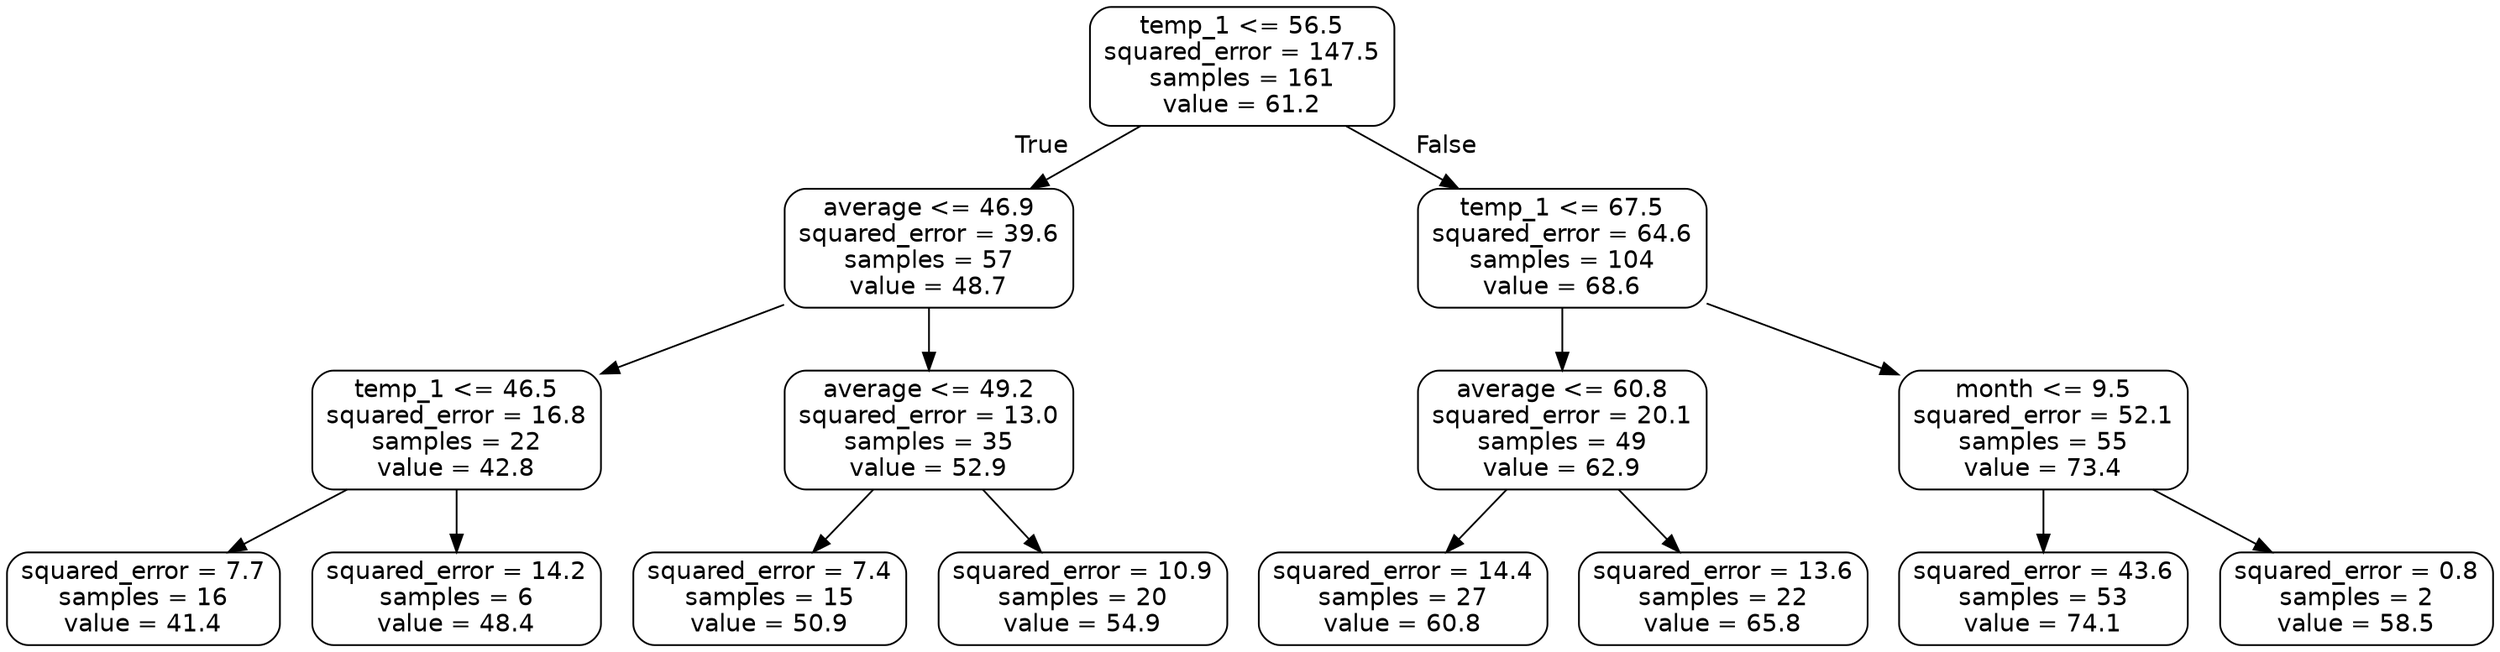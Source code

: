 digraph Tree {
node [shape=box, style="rounded", color="black", fontname="helvetica"] ;
edge [fontname="helvetica"] ;
0 [label="temp_1 <= 56.5\nsquared_error = 147.5\nsamples = 161\nvalue = 61.2"] ;
1 [label="average <= 46.9\nsquared_error = 39.6\nsamples = 57\nvalue = 48.7"] ;
0 -> 1 [labeldistance=2.5, labelangle=45, headlabel="True"] ;
2 [label="temp_1 <= 46.5\nsquared_error = 16.8\nsamples = 22\nvalue = 42.8"] ;
1 -> 2 ;
3 [label="squared_error = 7.7\nsamples = 16\nvalue = 41.4"] ;
2 -> 3 ;
4 [label="squared_error = 14.2\nsamples = 6\nvalue = 48.4"] ;
2 -> 4 ;
5 [label="average <= 49.2\nsquared_error = 13.0\nsamples = 35\nvalue = 52.9"] ;
1 -> 5 ;
6 [label="squared_error = 7.4\nsamples = 15\nvalue = 50.9"] ;
5 -> 6 ;
7 [label="squared_error = 10.9\nsamples = 20\nvalue = 54.9"] ;
5 -> 7 ;
8 [label="temp_1 <= 67.5\nsquared_error = 64.6\nsamples = 104\nvalue = 68.6"] ;
0 -> 8 [labeldistance=2.5, labelangle=-45, headlabel="False"] ;
9 [label="average <= 60.8\nsquared_error = 20.1\nsamples = 49\nvalue = 62.9"] ;
8 -> 9 ;
10 [label="squared_error = 14.4\nsamples = 27\nvalue = 60.8"] ;
9 -> 10 ;
11 [label="squared_error = 13.6\nsamples = 22\nvalue = 65.8"] ;
9 -> 11 ;
12 [label="month <= 9.5\nsquared_error = 52.1\nsamples = 55\nvalue = 73.4"] ;
8 -> 12 ;
13 [label="squared_error = 43.6\nsamples = 53\nvalue = 74.1"] ;
12 -> 13 ;
14 [label="squared_error = 0.8\nsamples = 2\nvalue = 58.5"] ;
12 -> 14 ;
}